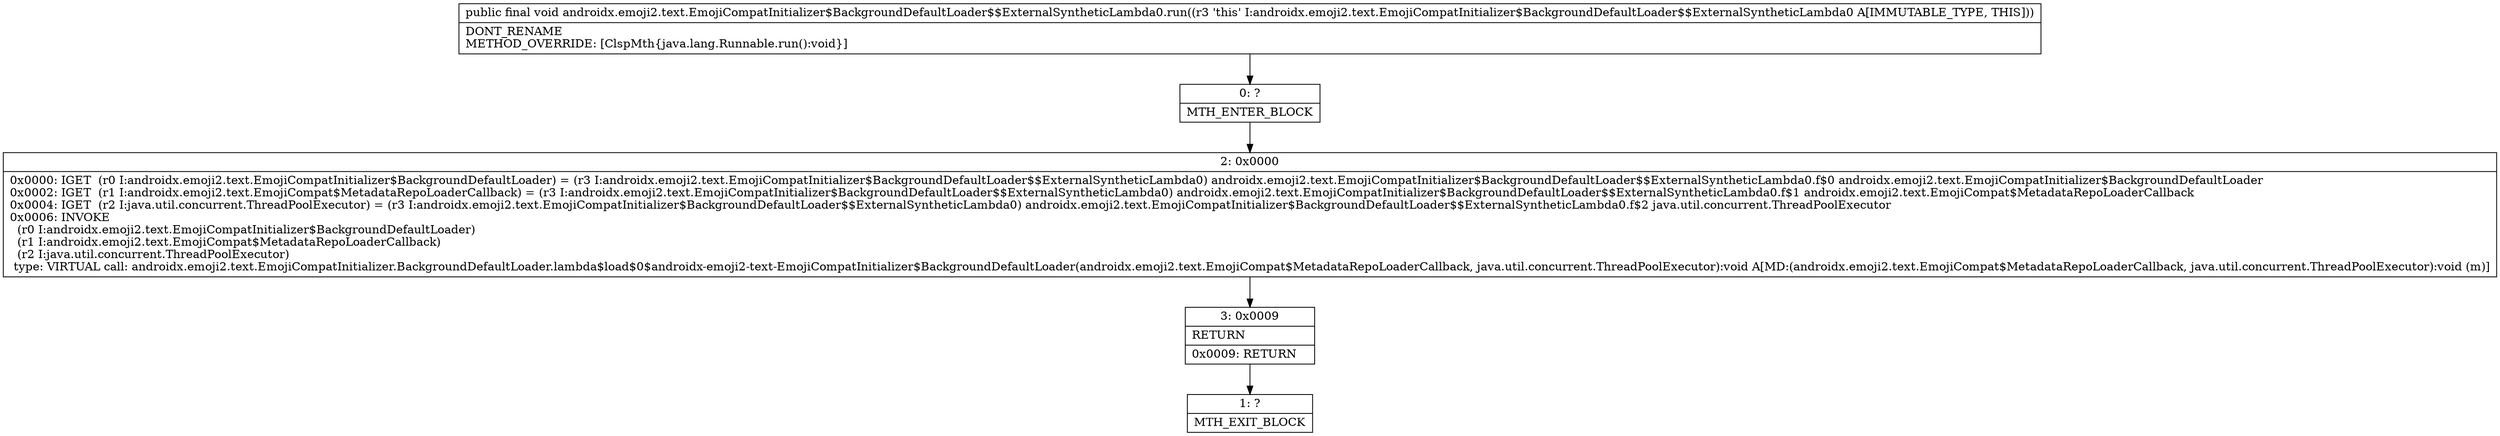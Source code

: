 digraph "CFG forandroidx.emoji2.text.EmojiCompatInitializer$BackgroundDefaultLoader$$ExternalSyntheticLambda0.run()V" {
Node_0 [shape=record,label="{0\:\ ?|MTH_ENTER_BLOCK\l}"];
Node_2 [shape=record,label="{2\:\ 0x0000|0x0000: IGET  (r0 I:androidx.emoji2.text.EmojiCompatInitializer$BackgroundDefaultLoader) = (r3 I:androidx.emoji2.text.EmojiCompatInitializer$BackgroundDefaultLoader$$ExternalSyntheticLambda0) androidx.emoji2.text.EmojiCompatInitializer$BackgroundDefaultLoader$$ExternalSyntheticLambda0.f$0 androidx.emoji2.text.EmojiCompatInitializer$BackgroundDefaultLoader \l0x0002: IGET  (r1 I:androidx.emoji2.text.EmojiCompat$MetadataRepoLoaderCallback) = (r3 I:androidx.emoji2.text.EmojiCompatInitializer$BackgroundDefaultLoader$$ExternalSyntheticLambda0) androidx.emoji2.text.EmojiCompatInitializer$BackgroundDefaultLoader$$ExternalSyntheticLambda0.f$1 androidx.emoji2.text.EmojiCompat$MetadataRepoLoaderCallback \l0x0004: IGET  (r2 I:java.util.concurrent.ThreadPoolExecutor) = (r3 I:androidx.emoji2.text.EmojiCompatInitializer$BackgroundDefaultLoader$$ExternalSyntheticLambda0) androidx.emoji2.text.EmojiCompatInitializer$BackgroundDefaultLoader$$ExternalSyntheticLambda0.f$2 java.util.concurrent.ThreadPoolExecutor \l0x0006: INVOKE  \l  (r0 I:androidx.emoji2.text.EmojiCompatInitializer$BackgroundDefaultLoader)\l  (r1 I:androidx.emoji2.text.EmojiCompat$MetadataRepoLoaderCallback)\l  (r2 I:java.util.concurrent.ThreadPoolExecutor)\l type: VIRTUAL call: androidx.emoji2.text.EmojiCompatInitializer.BackgroundDefaultLoader.lambda$load$0$androidx\-emoji2\-text\-EmojiCompatInitializer$BackgroundDefaultLoader(androidx.emoji2.text.EmojiCompat$MetadataRepoLoaderCallback, java.util.concurrent.ThreadPoolExecutor):void A[MD:(androidx.emoji2.text.EmojiCompat$MetadataRepoLoaderCallback, java.util.concurrent.ThreadPoolExecutor):void (m)]\l}"];
Node_3 [shape=record,label="{3\:\ 0x0009|RETURN\l|0x0009: RETURN   \l}"];
Node_1 [shape=record,label="{1\:\ ?|MTH_EXIT_BLOCK\l}"];
MethodNode[shape=record,label="{public final void androidx.emoji2.text.EmojiCompatInitializer$BackgroundDefaultLoader$$ExternalSyntheticLambda0.run((r3 'this' I:androidx.emoji2.text.EmojiCompatInitializer$BackgroundDefaultLoader$$ExternalSyntheticLambda0 A[IMMUTABLE_TYPE, THIS]))  | DONT_RENAME\lMETHOD_OVERRIDE: [ClspMth\{java.lang.Runnable.run():void\}]\l}"];
MethodNode -> Node_0;Node_0 -> Node_2;
Node_2 -> Node_3;
Node_3 -> Node_1;
}

